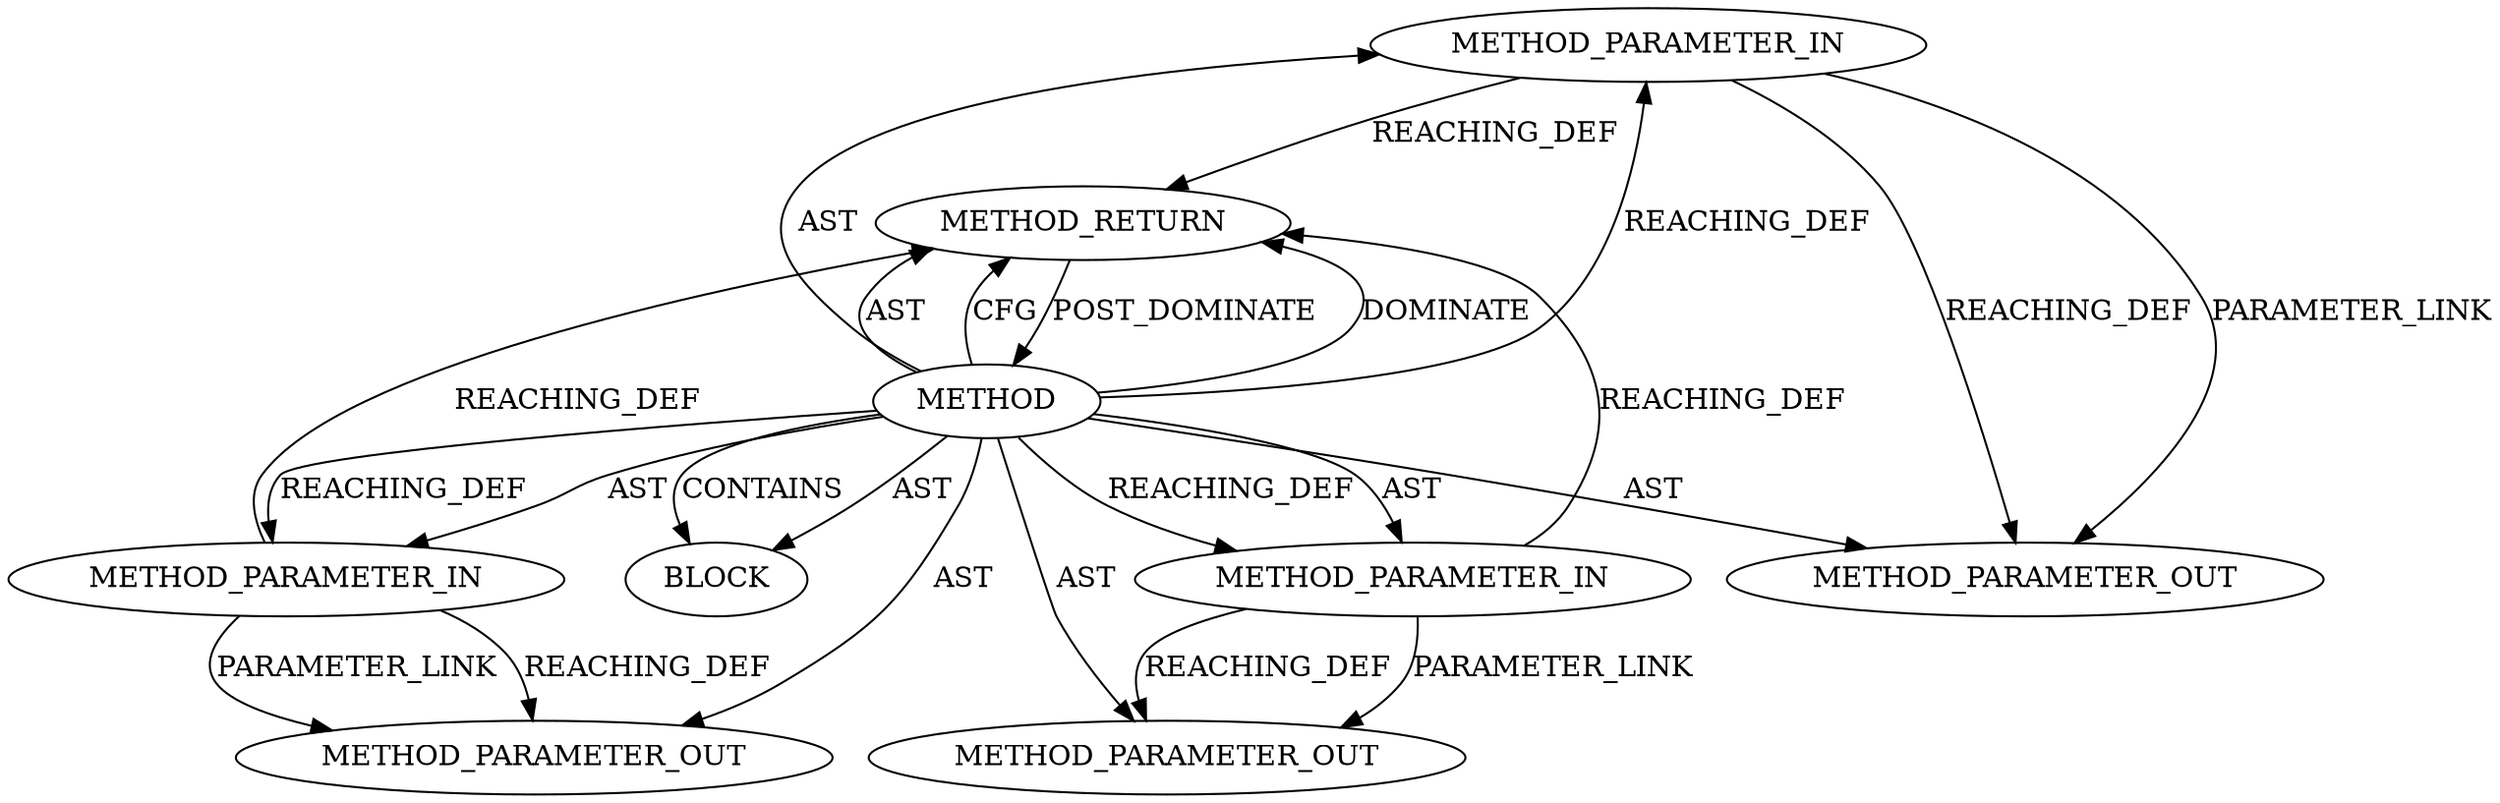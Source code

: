 digraph {
  19811 [label=METHOD_PARAMETER_IN ORDER=3 CODE="p3" IS_VARIADIC=false TYPE_FULL_NAME="ANY" EVALUATION_STRATEGY="BY_VALUE" INDEX=3 NAME="p3"]
  19810 [label=METHOD_PARAMETER_IN ORDER=2 CODE="p2" IS_VARIADIC=false TYPE_FULL_NAME="ANY" EVALUATION_STRATEGY="BY_VALUE" INDEX=2 NAME="p2"]
  19808 [label=METHOD AST_PARENT_TYPE="NAMESPACE_BLOCK" AST_PARENT_FULL_NAME="<global>" ORDER=0 CODE="<empty>" FULL_NAME="between" IS_EXTERNAL=true FILENAME="<empty>" SIGNATURE="" NAME="between"]
  21932 [label=METHOD_PARAMETER_OUT ORDER=1 CODE="p1" IS_VARIADIC=false TYPE_FULL_NAME="ANY" EVALUATION_STRATEGY="BY_VALUE" INDEX=1 NAME="p1"]
  19813 [label=METHOD_RETURN ORDER=2 CODE="RET" TYPE_FULL_NAME="ANY" EVALUATION_STRATEGY="BY_VALUE"]
  21933 [label=METHOD_PARAMETER_OUT ORDER=2 CODE="p2" IS_VARIADIC=false TYPE_FULL_NAME="ANY" EVALUATION_STRATEGY="BY_VALUE" INDEX=2 NAME="p2"]
  21934 [label=METHOD_PARAMETER_OUT ORDER=3 CODE="p3" IS_VARIADIC=false TYPE_FULL_NAME="ANY" EVALUATION_STRATEGY="BY_VALUE" INDEX=3 NAME="p3"]
  19812 [label=BLOCK ORDER=1 ARGUMENT_INDEX=1 CODE="<empty>" TYPE_FULL_NAME="ANY"]
  19809 [label=METHOD_PARAMETER_IN ORDER=1 CODE="p1" IS_VARIADIC=false TYPE_FULL_NAME="ANY" EVALUATION_STRATEGY="BY_VALUE" INDEX=1 NAME="p1"]
  19809 -> 19813 [label=REACHING_DEF VARIABLE="p1"]
  19808 -> 21932 [label=AST ]
  19808 -> 19813 [label=DOMINATE ]
  19808 -> 19810 [label=AST ]
  19810 -> 19813 [label=REACHING_DEF VARIABLE="p2"]
  19810 -> 21933 [label=REACHING_DEF VARIABLE="p2"]
  19811 -> 21934 [label=REACHING_DEF VARIABLE="p3"]
  19809 -> 21932 [label=PARAMETER_LINK ]
  19808 -> 21934 [label=AST ]
  19808 -> 19810 [label=REACHING_DEF VARIABLE=""]
  19808 -> 19809 [label=REACHING_DEF VARIABLE=""]
  19808 -> 19811 [label=REACHING_DEF VARIABLE=""]
  19808 -> 19812 [label=AST ]
  19808 -> 19809 [label=AST ]
  19808 -> 19813 [label=AST ]
  19810 -> 21933 [label=PARAMETER_LINK ]
  19808 -> 19813 [label=CFG ]
  19808 -> 19812 [label=CONTAINS ]
  19809 -> 21932 [label=REACHING_DEF VARIABLE="p1"]
  19813 -> 19808 [label=POST_DOMINATE ]
  19808 -> 19811 [label=AST ]
  19811 -> 19813 [label=REACHING_DEF VARIABLE="p3"]
  19811 -> 21934 [label=PARAMETER_LINK ]
  19808 -> 21933 [label=AST ]
}
